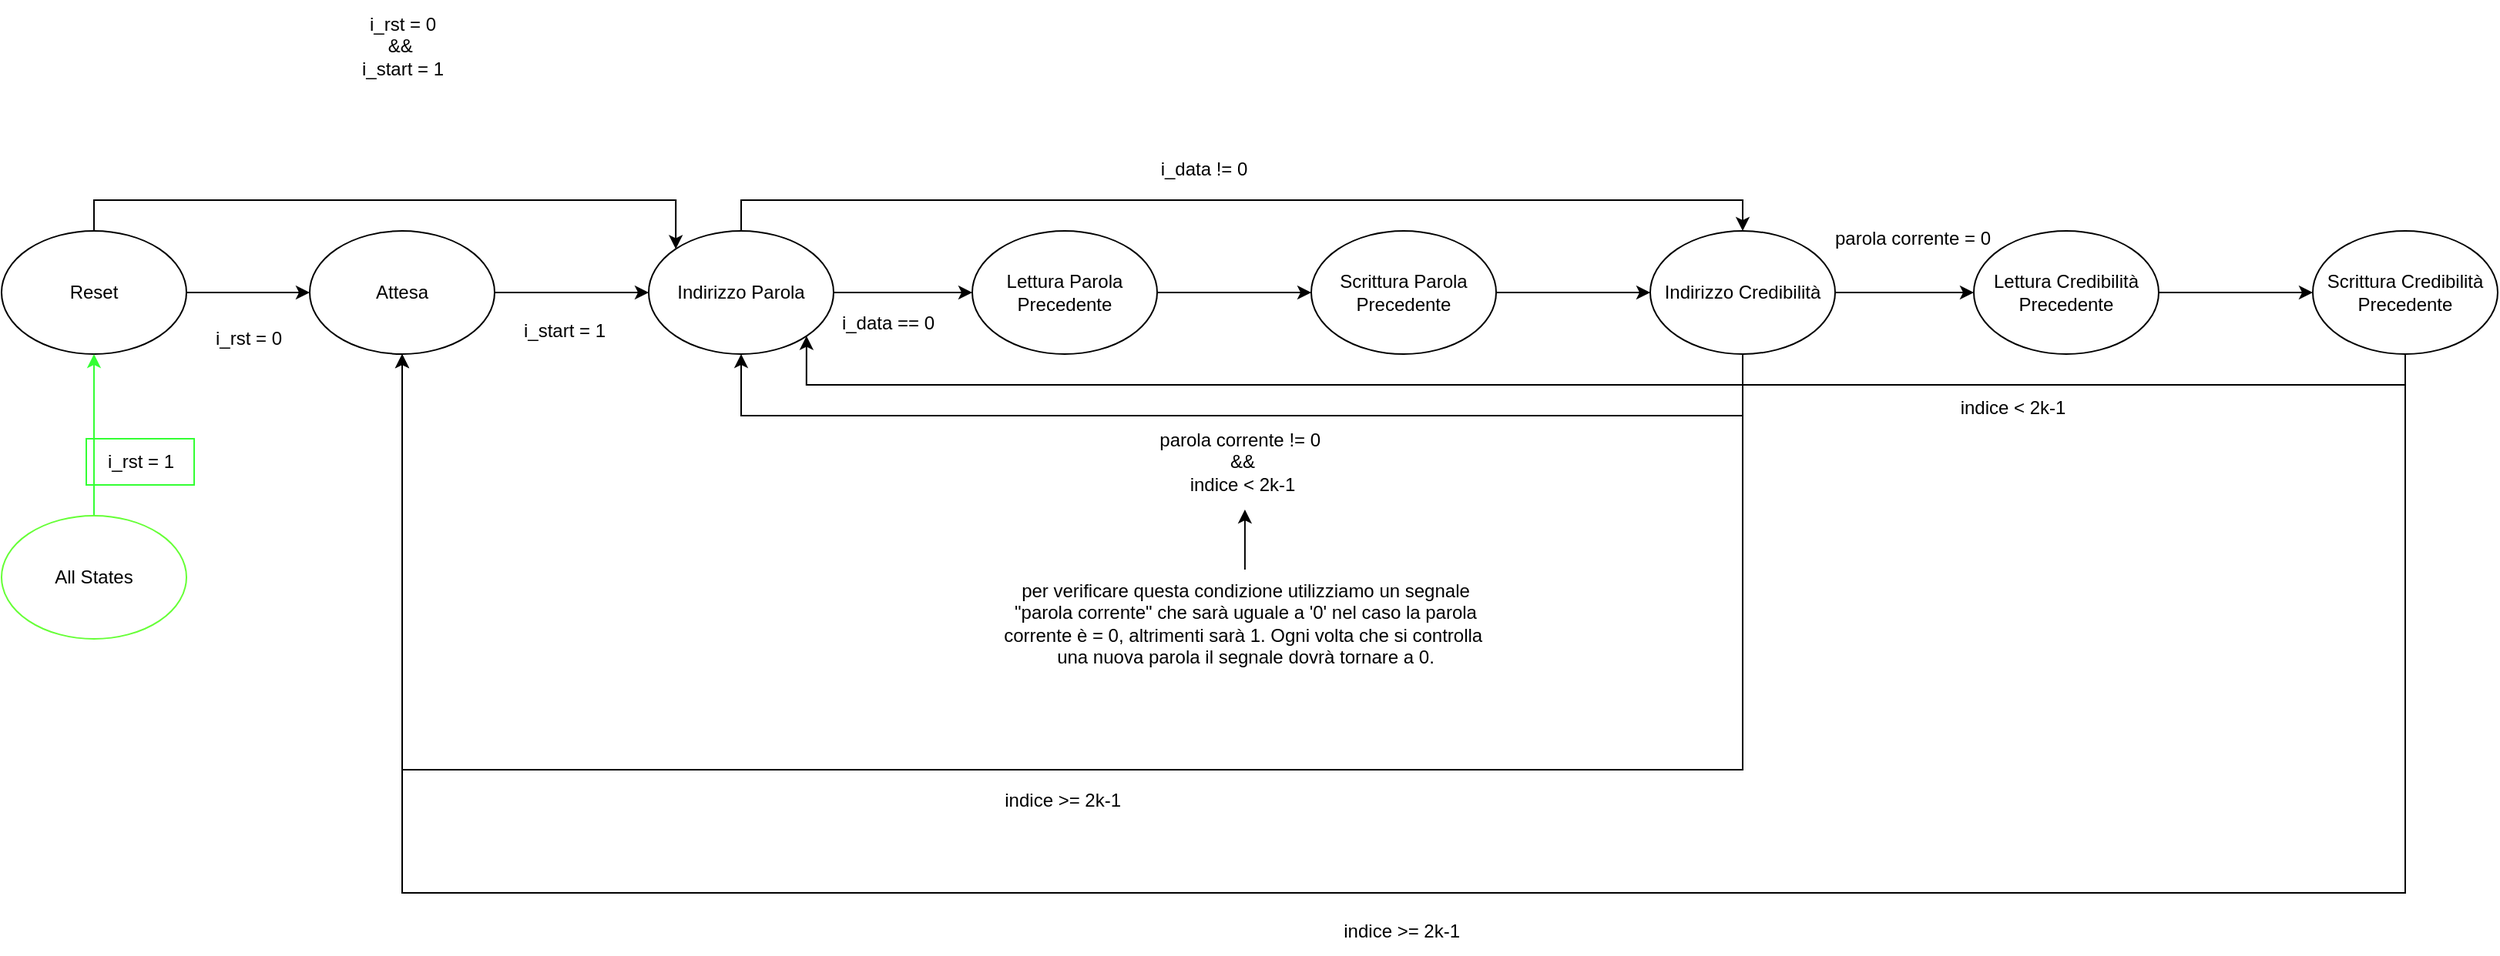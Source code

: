 <mxfile version="21.1.2" type="device">
  <diagram name="Page-1" id="K4JvfOPezdbW2CZH5aZD">
    <mxGraphModel dx="2018" dy="950" grid="1" gridSize="10" guides="1" tooltips="1" connect="1" arrows="1" fold="1" page="1" pageScale="1" pageWidth="1654" pageHeight="1169" math="0" shadow="0">
      <root>
        <mxCell id="0" />
        <mxCell id="1" parent="0" />
        <mxCell id="PBC2gBNQ4anp6FJxkZ_d-15" style="edgeStyle=orthogonalEdgeStyle;rounded=0;orthogonalLoop=1;jettySize=auto;html=1;exitX=1;exitY=0.5;exitDx=0;exitDy=0;entryX=0;entryY=0.5;entryDx=0;entryDy=0;" edge="1" parent="1" source="PBC2gBNQ4anp6FJxkZ_d-1" target="PBC2gBNQ4anp6FJxkZ_d-3">
          <mxGeometry relative="1" as="geometry" />
        </mxCell>
        <mxCell id="PBC2gBNQ4anp6FJxkZ_d-1" value="Lettura Credibilità Precedente" style="ellipse;whiteSpace=wrap;html=1;" vertex="1" parent="1">
          <mxGeometry x="1300" y="400" width="120" height="80" as="geometry" />
        </mxCell>
        <mxCell id="PBC2gBNQ4anp6FJxkZ_d-14" style="edgeStyle=orthogonalEdgeStyle;rounded=0;orthogonalLoop=1;jettySize=auto;html=1;exitX=1;exitY=0.5;exitDx=0;exitDy=0;" edge="1" parent="1" source="PBC2gBNQ4anp6FJxkZ_d-2" target="PBC2gBNQ4anp6FJxkZ_d-1">
          <mxGeometry relative="1" as="geometry" />
        </mxCell>
        <mxCell id="PBC2gBNQ4anp6FJxkZ_d-18" style="edgeStyle=orthogonalEdgeStyle;rounded=0;orthogonalLoop=1;jettySize=auto;html=1;exitX=0.5;exitY=1;exitDx=0;exitDy=0;entryX=0.5;entryY=1;entryDx=0;entryDy=0;" edge="1" parent="1" source="PBC2gBNQ4anp6FJxkZ_d-2" target="PBC2gBNQ4anp6FJxkZ_d-5">
          <mxGeometry relative="1" as="geometry">
            <Array as="points">
              <mxPoint x="1150" y="520" />
              <mxPoint x="500" y="520" />
            </Array>
          </mxGeometry>
        </mxCell>
        <mxCell id="PBC2gBNQ4anp6FJxkZ_d-32" style="edgeStyle=orthogonalEdgeStyle;rounded=0;orthogonalLoop=1;jettySize=auto;html=1;entryX=0.5;entryY=1;entryDx=0;entryDy=0;" edge="1" parent="1" source="PBC2gBNQ4anp6FJxkZ_d-2" target="PBC2gBNQ4anp6FJxkZ_d-6">
          <mxGeometry relative="1" as="geometry">
            <Array as="points">
              <mxPoint x="1150" y="750" />
              <mxPoint x="280" y="750" />
            </Array>
          </mxGeometry>
        </mxCell>
        <mxCell id="PBC2gBNQ4anp6FJxkZ_d-2" value="Indirizzo Credibilità" style="ellipse;whiteSpace=wrap;html=1;" vertex="1" parent="1">
          <mxGeometry x="1090" y="400" width="120" height="80" as="geometry" />
        </mxCell>
        <mxCell id="PBC2gBNQ4anp6FJxkZ_d-17" style="edgeStyle=orthogonalEdgeStyle;rounded=0;orthogonalLoop=1;jettySize=auto;html=1;exitX=0.5;exitY=1;exitDx=0;exitDy=0;entryX=1;entryY=1;entryDx=0;entryDy=0;" edge="1" parent="1" source="PBC2gBNQ4anp6FJxkZ_d-3" target="PBC2gBNQ4anp6FJxkZ_d-5">
          <mxGeometry relative="1" as="geometry">
            <Array as="points">
              <mxPoint x="1580" y="500" />
              <mxPoint x="542" y="500" />
            </Array>
          </mxGeometry>
        </mxCell>
        <mxCell id="PBC2gBNQ4anp6FJxkZ_d-38" style="edgeStyle=orthogonalEdgeStyle;rounded=0;orthogonalLoop=1;jettySize=auto;html=1;exitX=0.5;exitY=1;exitDx=0;exitDy=0;entryX=0.5;entryY=1;entryDx=0;entryDy=0;" edge="1" parent="1" source="PBC2gBNQ4anp6FJxkZ_d-3" target="PBC2gBNQ4anp6FJxkZ_d-6">
          <mxGeometry relative="1" as="geometry">
            <Array as="points">
              <mxPoint x="1580" y="830" />
              <mxPoint x="280" y="830" />
            </Array>
          </mxGeometry>
        </mxCell>
        <mxCell id="PBC2gBNQ4anp6FJxkZ_d-3" value="Scrittura Credibilità Precedente" style="ellipse;whiteSpace=wrap;html=1;" vertex="1" parent="1">
          <mxGeometry x="1520" y="400" width="120" height="80" as="geometry" />
        </mxCell>
        <mxCell id="PBC2gBNQ4anp6FJxkZ_d-12" style="edgeStyle=orthogonalEdgeStyle;rounded=0;orthogonalLoop=1;jettySize=auto;html=1;exitX=1;exitY=0.5;exitDx=0;exitDy=0;entryX=0;entryY=0.5;entryDx=0;entryDy=0;" edge="1" parent="1" source="PBC2gBNQ4anp6FJxkZ_d-4" target="PBC2gBNQ4anp6FJxkZ_d-8">
          <mxGeometry relative="1" as="geometry" />
        </mxCell>
        <mxCell id="PBC2gBNQ4anp6FJxkZ_d-4" value="Lettura Parola Precedente" style="ellipse;whiteSpace=wrap;html=1;" vertex="1" parent="1">
          <mxGeometry x="650" y="400" width="120" height="80" as="geometry" />
        </mxCell>
        <mxCell id="PBC2gBNQ4anp6FJxkZ_d-11" style="edgeStyle=orthogonalEdgeStyle;rounded=0;orthogonalLoop=1;jettySize=auto;html=1;exitX=1;exitY=0.5;exitDx=0;exitDy=0;" edge="1" parent="1" source="PBC2gBNQ4anp6FJxkZ_d-5" target="PBC2gBNQ4anp6FJxkZ_d-4">
          <mxGeometry relative="1" as="geometry" />
        </mxCell>
        <mxCell id="PBC2gBNQ4anp6FJxkZ_d-16" style="edgeStyle=orthogonalEdgeStyle;rounded=0;orthogonalLoop=1;jettySize=auto;html=1;entryX=0.5;entryY=0;entryDx=0;entryDy=0;" edge="1" parent="1" source="PBC2gBNQ4anp6FJxkZ_d-5" target="PBC2gBNQ4anp6FJxkZ_d-2">
          <mxGeometry relative="1" as="geometry">
            <Array as="points">
              <mxPoint x="500" y="380" />
              <mxPoint x="1150" y="380" />
            </Array>
          </mxGeometry>
        </mxCell>
        <mxCell id="PBC2gBNQ4anp6FJxkZ_d-5" value="Indirizzo Parola" style="ellipse;whiteSpace=wrap;html=1;" vertex="1" parent="1">
          <mxGeometry x="440" y="400" width="120" height="80" as="geometry" />
        </mxCell>
        <mxCell id="PBC2gBNQ4anp6FJxkZ_d-10" style="edgeStyle=orthogonalEdgeStyle;rounded=0;orthogonalLoop=1;jettySize=auto;html=1;exitX=1;exitY=0.5;exitDx=0;exitDy=0;" edge="1" parent="1" source="PBC2gBNQ4anp6FJxkZ_d-6" target="PBC2gBNQ4anp6FJxkZ_d-5">
          <mxGeometry relative="1" as="geometry" />
        </mxCell>
        <mxCell id="PBC2gBNQ4anp6FJxkZ_d-6" value="Attesa" style="ellipse;whiteSpace=wrap;html=1;" vertex="1" parent="1">
          <mxGeometry x="220" y="400" width="120" height="80" as="geometry" />
        </mxCell>
        <mxCell id="PBC2gBNQ4anp6FJxkZ_d-9" style="edgeStyle=orthogonalEdgeStyle;rounded=0;orthogonalLoop=1;jettySize=auto;html=1;exitX=1;exitY=0.5;exitDx=0;exitDy=0;" edge="1" parent="1" source="PBC2gBNQ4anp6FJxkZ_d-7" target="PBC2gBNQ4anp6FJxkZ_d-6">
          <mxGeometry relative="1" as="geometry" />
        </mxCell>
        <mxCell id="PBC2gBNQ4anp6FJxkZ_d-43" style="edgeStyle=orthogonalEdgeStyle;rounded=0;orthogonalLoop=1;jettySize=auto;html=1;exitX=0.5;exitY=0;exitDx=0;exitDy=0;entryX=0;entryY=0;entryDx=0;entryDy=0;" edge="1" parent="1" source="PBC2gBNQ4anp6FJxkZ_d-7" target="PBC2gBNQ4anp6FJxkZ_d-5">
          <mxGeometry relative="1" as="geometry">
            <Array as="points">
              <mxPoint x="80" y="380" />
              <mxPoint x="458" y="380" />
            </Array>
          </mxGeometry>
        </mxCell>
        <mxCell id="PBC2gBNQ4anp6FJxkZ_d-7" value="Reset" style="ellipse;whiteSpace=wrap;html=1;" vertex="1" parent="1">
          <mxGeometry x="20" y="400" width="120" height="80" as="geometry" />
        </mxCell>
        <mxCell id="PBC2gBNQ4anp6FJxkZ_d-13" style="edgeStyle=orthogonalEdgeStyle;rounded=0;orthogonalLoop=1;jettySize=auto;html=1;exitX=1;exitY=0.5;exitDx=0;exitDy=0;" edge="1" parent="1" source="PBC2gBNQ4anp6FJxkZ_d-8" target="PBC2gBNQ4anp6FJxkZ_d-2">
          <mxGeometry relative="1" as="geometry" />
        </mxCell>
        <mxCell id="PBC2gBNQ4anp6FJxkZ_d-8" value="Scrittura Parola Precedente" style="ellipse;whiteSpace=wrap;html=1;" vertex="1" parent="1">
          <mxGeometry x="870" y="400" width="120" height="80" as="geometry" />
        </mxCell>
        <mxCell id="PBC2gBNQ4anp6FJxkZ_d-22" value="i_rst = 0" style="text;html=1;align=center;verticalAlign=middle;resizable=0;points=[];autosize=1;strokeColor=none;fillColor=none;" vertex="1" parent="1">
          <mxGeometry x="145" y="455" width="70" height="30" as="geometry" />
        </mxCell>
        <mxCell id="PBC2gBNQ4anp6FJxkZ_d-23" value="i_start = 1" style="text;html=1;align=center;verticalAlign=middle;resizable=0;points=[];autosize=1;strokeColor=none;fillColor=none;" vertex="1" parent="1">
          <mxGeometry x="345" y="450" width="80" height="30" as="geometry" />
        </mxCell>
        <mxCell id="PBC2gBNQ4anp6FJxkZ_d-24" value="i_data == 0" style="text;html=1;align=center;verticalAlign=middle;resizable=0;points=[];autosize=1;strokeColor=none;fillColor=none;" vertex="1" parent="1">
          <mxGeometry x="555" y="445" width="80" height="30" as="geometry" />
        </mxCell>
        <mxCell id="PBC2gBNQ4anp6FJxkZ_d-26" value="i_data != 0" style="text;html=1;align=center;verticalAlign=middle;resizable=0;points=[];autosize=1;strokeColor=none;fillColor=none;" vertex="1" parent="1">
          <mxGeometry x="760" y="345" width="80" height="30" as="geometry" />
        </mxCell>
        <mxCell id="PBC2gBNQ4anp6FJxkZ_d-27" value="parola corrente != 0&amp;nbsp;&lt;br&gt;&amp;amp;&amp;amp;&lt;br&gt;indice &amp;lt; 2k-1" style="text;html=1;align=center;verticalAlign=middle;resizable=0;points=[];autosize=1;strokeColor=none;fillColor=none;" vertex="1" parent="1">
          <mxGeometry x="760" y="520" width="130" height="60" as="geometry" />
        </mxCell>
        <mxCell id="PBC2gBNQ4anp6FJxkZ_d-31" style="edgeStyle=orthogonalEdgeStyle;rounded=0;orthogonalLoop=1;jettySize=auto;html=1;entryX=0.515;entryY=1.017;entryDx=0;entryDy=0;entryPerimeter=0;" edge="1" parent="1" source="PBC2gBNQ4anp6FJxkZ_d-29" target="PBC2gBNQ4anp6FJxkZ_d-27">
          <mxGeometry relative="1" as="geometry" />
        </mxCell>
        <mxCell id="PBC2gBNQ4anp6FJxkZ_d-29" value="per verificare questa condizione utilizziamo un segnale&lt;br&gt;&quot;parola corrente&quot; che sarà uguale a &#39;0&#39; nel caso la parola&lt;br&gt;corrente è = 0, altrimenti sarà 1. Ogni volta che si controlla&amp;nbsp;&lt;br&gt;una nuova parola il segnale dovrà tornare a 0." style="text;html=1;align=center;verticalAlign=middle;resizable=0;points=[];autosize=1;strokeColor=none;fillColor=none;" vertex="1" parent="1">
          <mxGeometry x="657" y="620" width="340" height="70" as="geometry" />
        </mxCell>
        <mxCell id="PBC2gBNQ4anp6FJxkZ_d-30" value="parola corrente = 0" style="text;html=1;align=center;verticalAlign=middle;resizable=0;points=[];autosize=1;strokeColor=none;fillColor=none;" vertex="1" parent="1">
          <mxGeometry x="1200" y="390" width="120" height="30" as="geometry" />
        </mxCell>
        <mxCell id="PBC2gBNQ4anp6FJxkZ_d-33" value="indice &amp;gt;= 2k-1&amp;nbsp;" style="text;html=1;align=center;verticalAlign=middle;resizable=0;points=[];autosize=1;strokeColor=none;fillColor=none;" vertex="1" parent="1">
          <mxGeometry x="660" y="755" width="100" height="30" as="geometry" />
        </mxCell>
        <mxCell id="PBC2gBNQ4anp6FJxkZ_d-35" value="indice &amp;lt; 2k-1" style="text;html=1;align=center;verticalAlign=middle;resizable=0;points=[];autosize=1;strokeColor=none;fillColor=none;" vertex="1" parent="1">
          <mxGeometry x="1280" y="500" width="90" height="30" as="geometry" />
        </mxCell>
        <mxCell id="PBC2gBNQ4anp6FJxkZ_d-37" value="i_rst = 0&lt;br&gt;&amp;amp;&amp;amp;&amp;nbsp;&lt;br&gt;i_start = 1" style="text;html=1;align=center;verticalAlign=middle;resizable=0;points=[];autosize=1;strokeColor=none;fillColor=none;" vertex="1" parent="1">
          <mxGeometry x="240" y="250" width="80" height="60" as="geometry" />
        </mxCell>
        <mxCell id="PBC2gBNQ4anp6FJxkZ_d-41" value="indice &amp;gt;= 2k-1&amp;nbsp;" style="text;html=1;align=center;verticalAlign=middle;resizable=0;points=[];autosize=1;strokeColor=none;fillColor=none;" vertex="1" parent="1">
          <mxGeometry x="880" y="840" width="100" height="30" as="geometry" />
        </mxCell>
        <mxCell id="PBC2gBNQ4anp6FJxkZ_d-45" style="edgeStyle=orthogonalEdgeStyle;rounded=0;orthogonalLoop=1;jettySize=auto;html=1;strokeColor=#33FF33;" edge="1" parent="1" source="PBC2gBNQ4anp6FJxkZ_d-44" target="PBC2gBNQ4anp6FJxkZ_d-7">
          <mxGeometry relative="1" as="geometry" />
        </mxCell>
        <mxCell id="PBC2gBNQ4anp6FJxkZ_d-44" value="All States" style="ellipse;whiteSpace=wrap;html=1;strokeColor=#65FF36;" vertex="1" parent="1">
          <mxGeometry x="20" y="585" width="120" height="80" as="geometry" />
        </mxCell>
        <mxCell id="PBC2gBNQ4anp6FJxkZ_d-46" value="i_rst = 1" style="text;html=1;align=center;verticalAlign=middle;resizable=0;points=[];autosize=1;strokeColor=#33FF33;fillColor=none;" vertex="1" parent="1">
          <mxGeometry x="75" y="535" width="70" height="30" as="geometry" />
        </mxCell>
      </root>
    </mxGraphModel>
  </diagram>
</mxfile>
